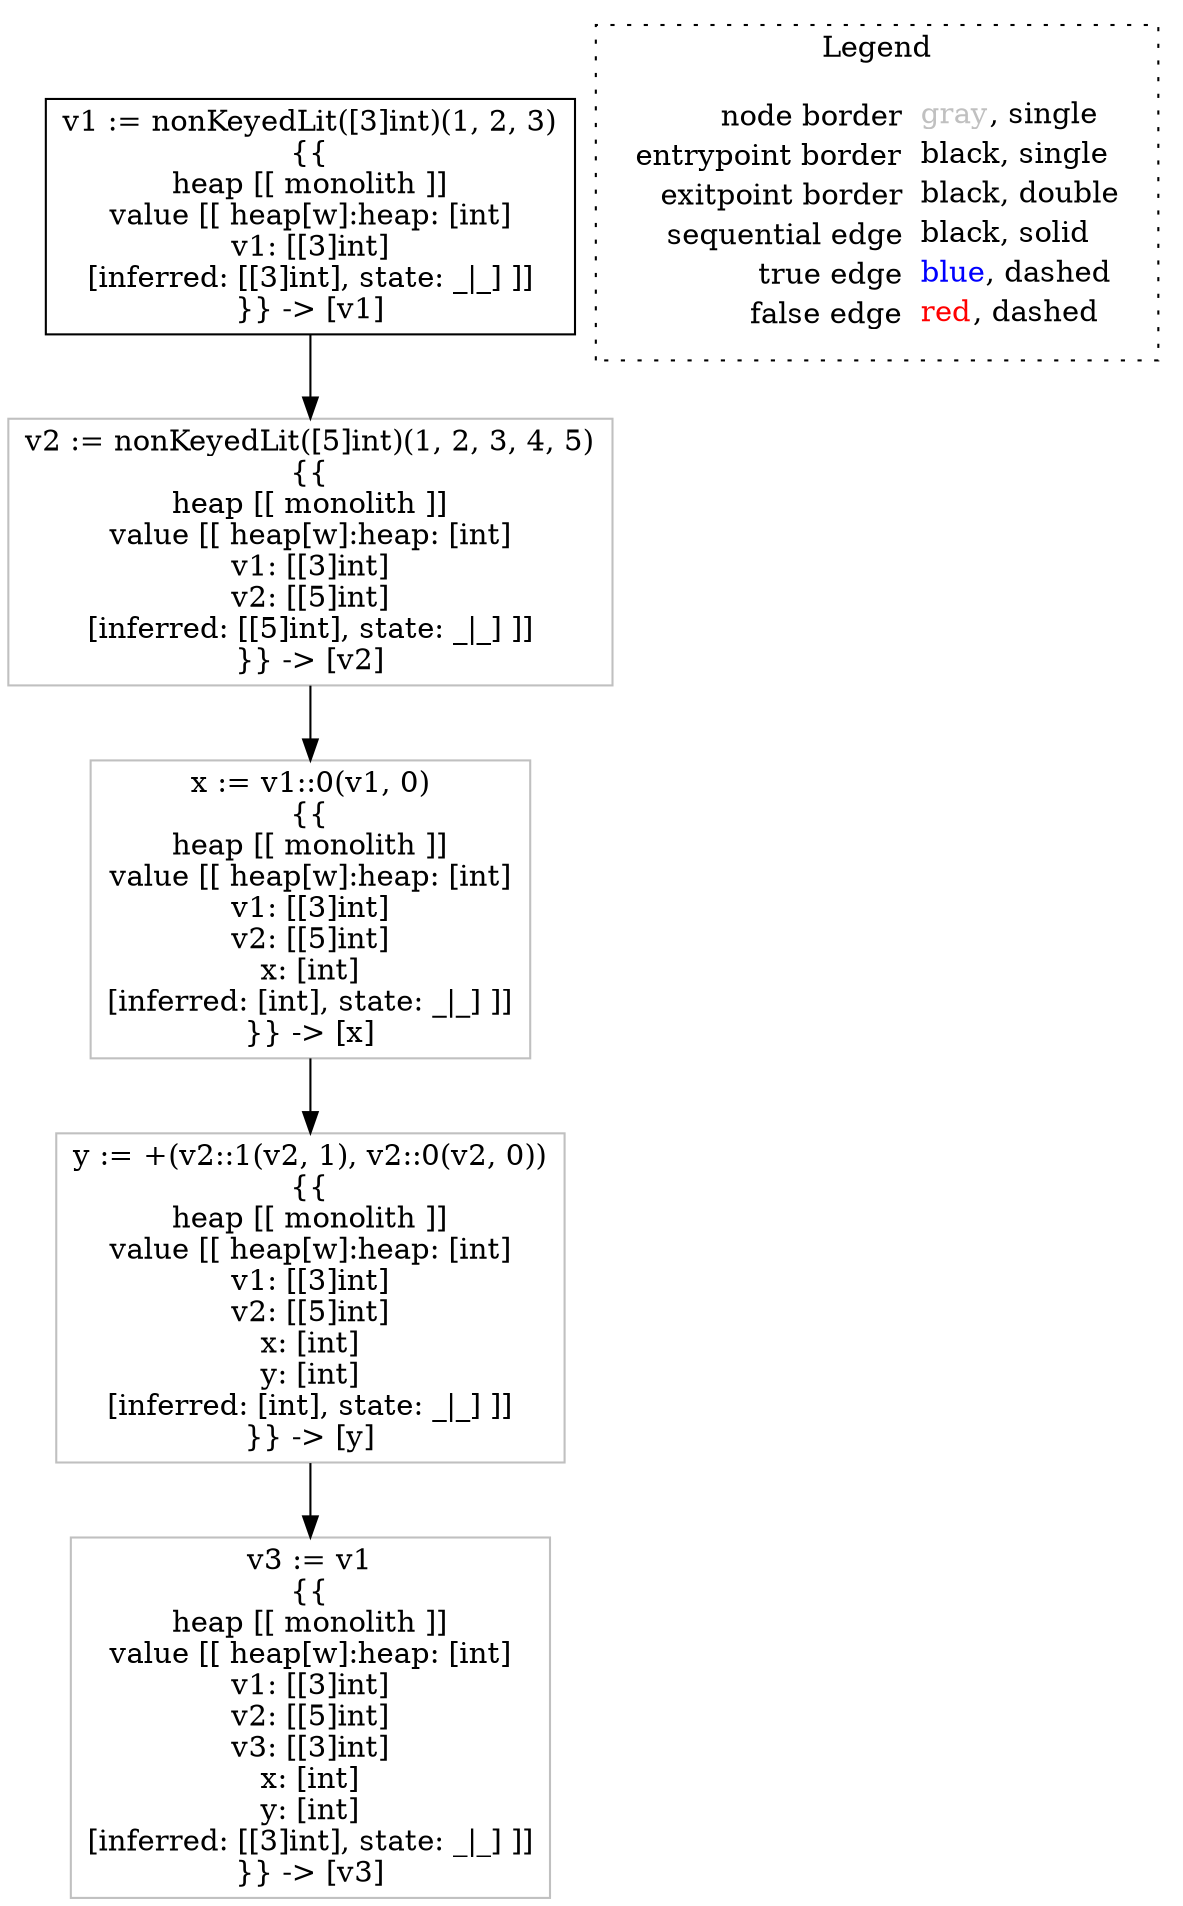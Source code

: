 digraph {
	"node0" [shape="rect",color="black",label=<v1 := nonKeyedLit([3]int)(1, 2, 3)<BR/>{{<BR/>heap [[ monolith ]]<BR/>value [[ heap[w]:heap: [int]<BR/>v1: [[3]int]<BR/>[inferred: [[3]int], state: _|_] ]]<BR/>}} -&gt; [v1]>];
	"node1" [shape="rect",color="gray",label=<v3 := v1<BR/>{{<BR/>heap [[ monolith ]]<BR/>value [[ heap[w]:heap: [int]<BR/>v1: [[3]int]<BR/>v2: [[5]int]<BR/>v3: [[3]int]<BR/>x: [int]<BR/>y: [int]<BR/>[inferred: [[3]int], state: _|_] ]]<BR/>}} -&gt; [v3]>];
	"node2" [shape="rect",color="gray",label=<v2 := nonKeyedLit([5]int)(1, 2, 3, 4, 5)<BR/>{{<BR/>heap [[ monolith ]]<BR/>value [[ heap[w]:heap: [int]<BR/>v1: [[3]int]<BR/>v2: [[5]int]<BR/>[inferred: [[5]int], state: _|_] ]]<BR/>}} -&gt; [v2]>];
	"node3" [shape="rect",color="gray",label=<y := +(v2::1(v2, 1), v2::0(v2, 0))<BR/>{{<BR/>heap [[ monolith ]]<BR/>value [[ heap[w]:heap: [int]<BR/>v1: [[3]int]<BR/>v2: [[5]int]<BR/>x: [int]<BR/>y: [int]<BR/>[inferred: [int], state: _|_] ]]<BR/>}} -&gt; [y]>];
	"node4" [shape="rect",color="gray",label=<x := v1::0(v1, 0)<BR/>{{<BR/>heap [[ monolith ]]<BR/>value [[ heap[w]:heap: [int]<BR/>v1: [[3]int]<BR/>v2: [[5]int]<BR/>x: [int]<BR/>[inferred: [int], state: _|_] ]]<BR/>}} -&gt; [x]>];
	"node0" -> "node2" [color="black"];
	"node2" -> "node4" [color="black"];
	"node3" -> "node1" [color="black"];
	"node4" -> "node3" [color="black"];
subgraph cluster_legend {
	label="Legend";
	style=dotted;
	node [shape=plaintext];
	"legend" [label=<<table border="0" cellpadding="2" cellspacing="0" cellborder="0"><tr><td align="right">node border&nbsp;</td><td align="left"><font color="gray">gray</font>, single</td></tr><tr><td align="right">entrypoint border&nbsp;</td><td align="left"><font color="black">black</font>, single</td></tr><tr><td align="right">exitpoint border&nbsp;</td><td align="left"><font color="black">black</font>, double</td></tr><tr><td align="right">sequential edge&nbsp;</td><td align="left"><font color="black">black</font>, solid</td></tr><tr><td align="right">true edge&nbsp;</td><td align="left"><font color="blue">blue</font>, dashed</td></tr><tr><td align="right">false edge&nbsp;</td><td align="left"><font color="red">red</font>, dashed</td></tr></table>>];
}

}
